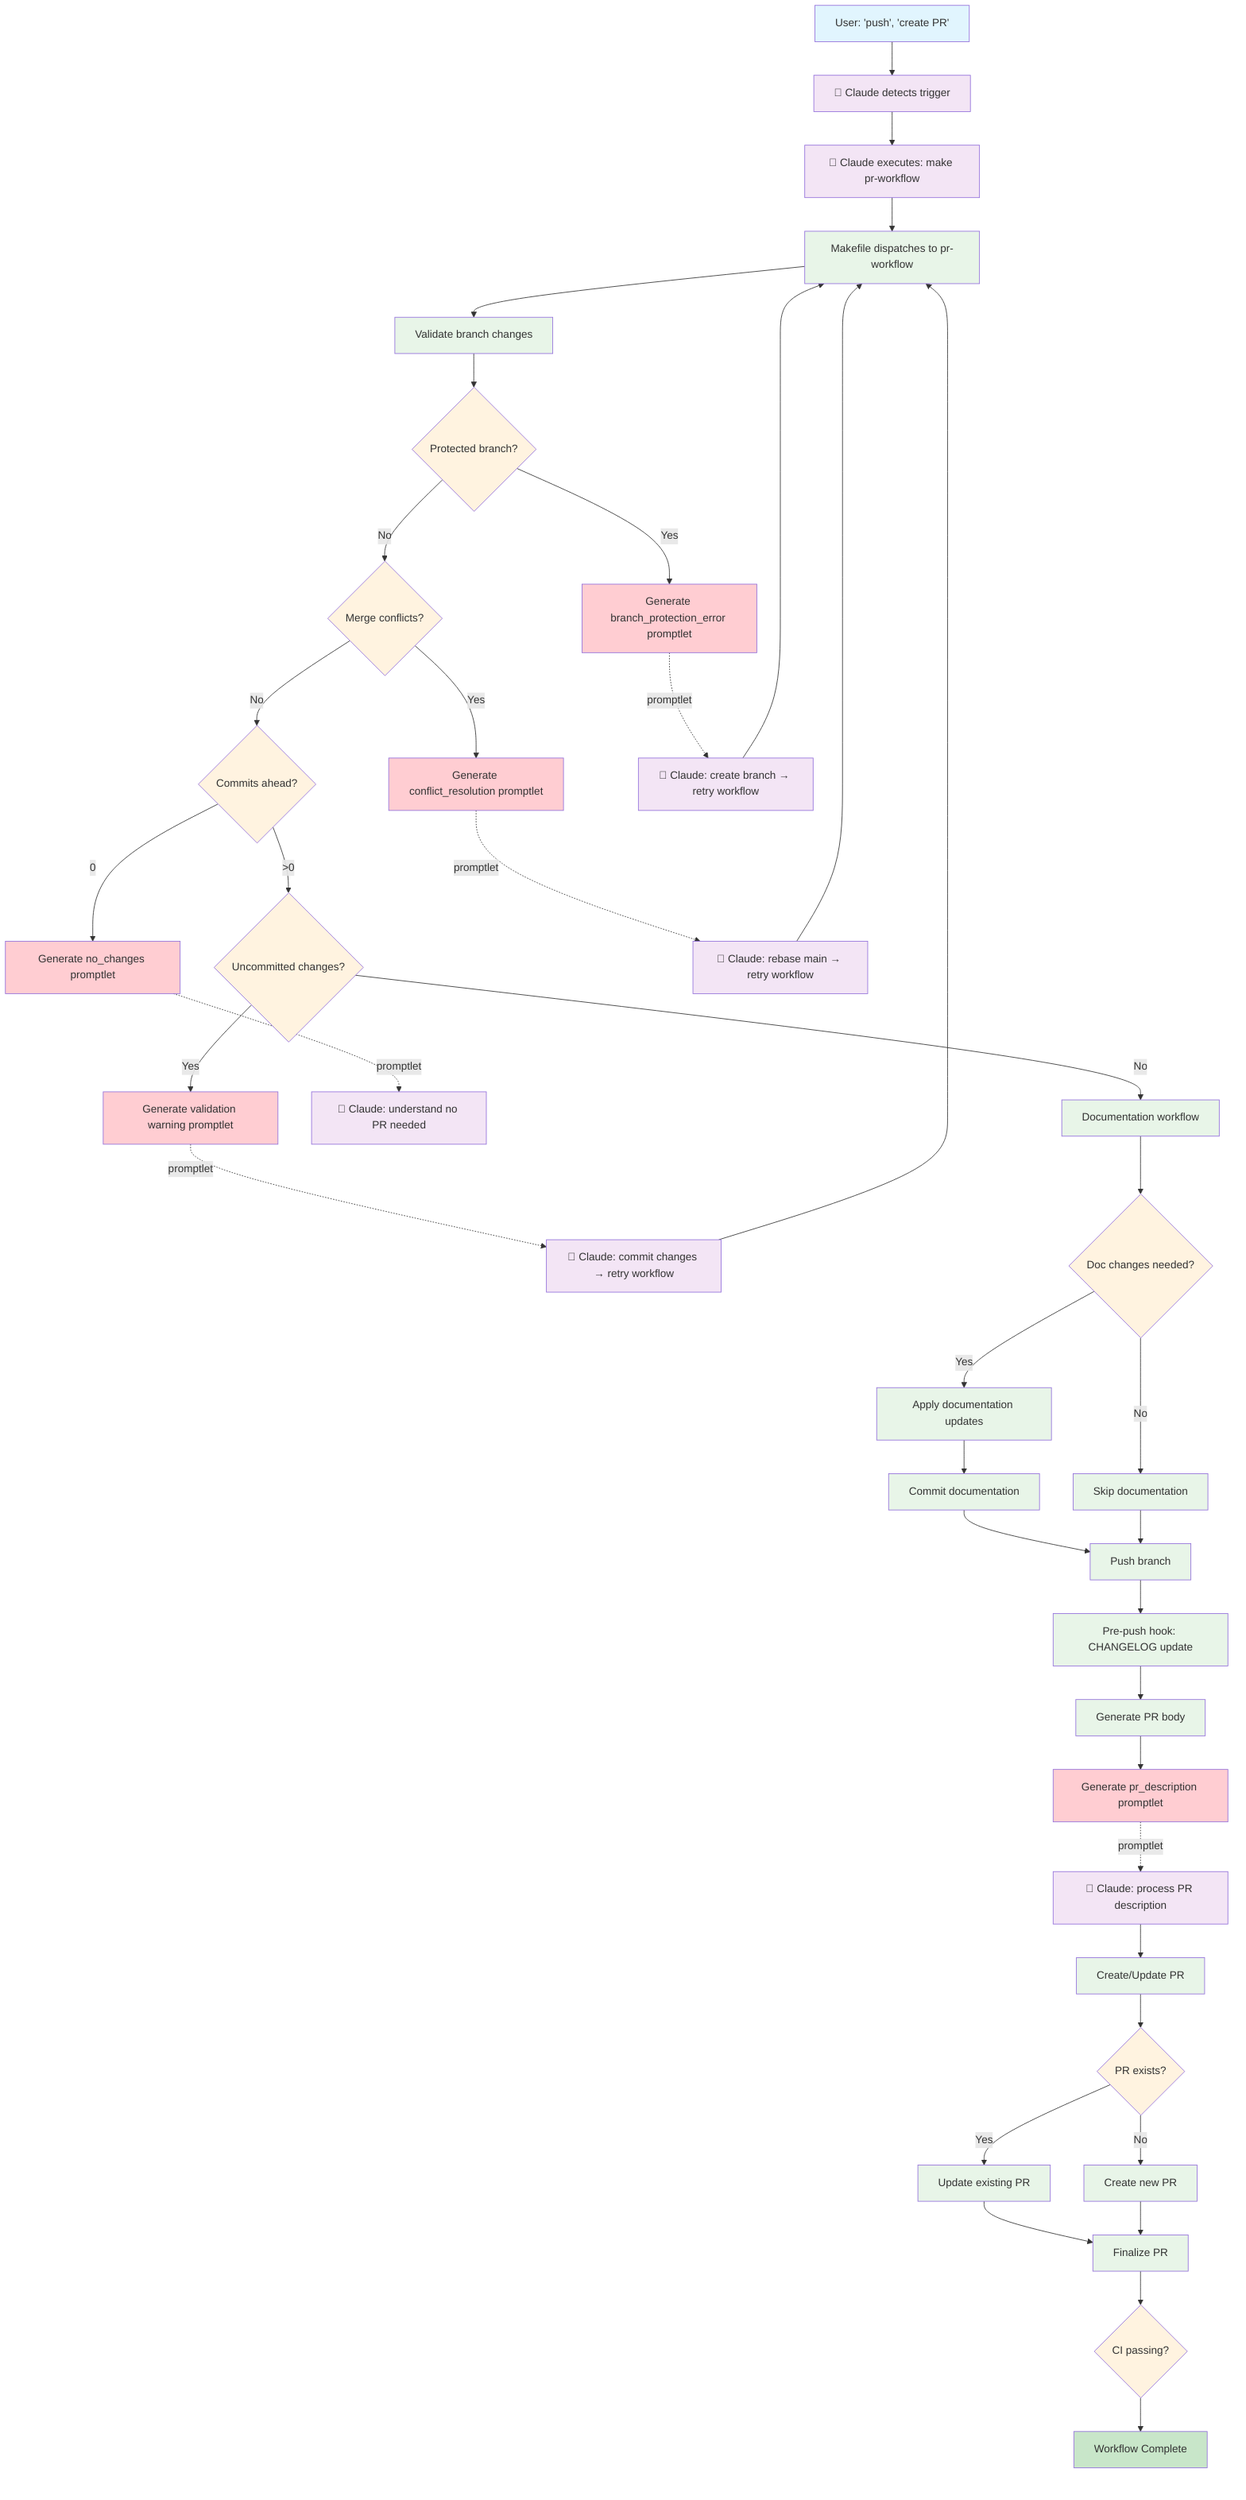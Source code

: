 graph TD
    %% Entry Point
    UserSays["User: 'push', 'create PR'"]
    ClaudeDetects["🤖 Claude detects trigger"]
    ClaudeExec["🤖 Claude executes: make pr-workflow"]

    %% Workflow Steps
    MakefilePR["Makefile dispatches to pr-workflow"]
    ValidateChanges["Validate branch changes"]

    %% Validation Decisions
    CheckBranch{Protected branch?}
    CheckConflicts{Merge conflicts?}
    CheckCommits{Commits ahead?}
    CheckUncommitted{Uncommitted changes?}

    %% Error Promptlets
    BranchError["Generate branch_protection_error promptlet"]
    ConflictError["Generate conflict_resolution promptlet"]
    NoChanges["Generate no_changes promptlet"]
    UncommittedPromptlet["Generate validation warning promptlet"]

    %% Claude Actions
    ClaudeCreatesBranch["🤖 Claude: create branch → retry workflow"]
    ClaudeResolves["🤖 Claude: rebase main → retry workflow"]
    ClaudeNoOp["🤖 Claude: understand no PR needed"]
    ClaudeCommitsFirst["🤖 Claude: commit changes → retry workflow"]

    %% Documentation Flow
    DocsWorkflow["Documentation workflow"]
    CheckDocNeeded{Doc changes needed?}
    ApplyDocs["Apply documentation updates"]
    CommitDocs["Commit documentation"]
    SkipDocs["Skip documentation"]

    %% Push & PR Creation
    PushBranch["Push branch"]
    PrePushHook["Pre-push hook: CHANGELOG update"]
    GeneratePRBody["Generate PR body"]
    PRBodyPromptlet["Generate pr_description promptlet"]
    ClaudeProcessesPR["🤖 Claude: process PR description"]
    CreatePR["Create/Update PR"]
    CheckExistingPR{PR exists?}
    UpdatePR["Update existing PR"]
    NewPR["Create new PR"]

    %% Finalization
    FinalizePR["Finalize PR"]
    CheckCI{CI passing?}
    WorkflowComplete["Workflow Complete"]

    %% Entry Flow
    UserSays --> ClaudeDetects
    ClaudeDetects --> ClaudeExec
    ClaudeExec --> MakefilePR

    %% Workflow Flow
    MakefilePR --> ValidateChanges

    %% Validation Flow
    ValidateChanges --> CheckBranch
    CheckBranch -->|Yes| BranchError
    CheckBranch -->|No| CheckConflicts
    CheckConflicts -->|Yes| ConflictError
    CheckConflicts -->|No| CheckCommits
    CheckCommits -->|0| NoChanges
    CheckCommits -->|>0| CheckUncommitted
    CheckUncommitted -->|Yes| UncommittedPromptlet
    CheckUncommitted -->|No| DocsWorkflow

    %% Promptlet to Claude (ping-pong)
    BranchError -.->|promptlet| ClaudeCreatesBranch
    ConflictError -.->|promptlet| ClaudeResolves
    NoChanges -.->|promptlet| ClaudeNoOp
    UncommittedPromptlet -.->|promptlet| ClaudeCommitsFirst

    %% Claude Re-entry Points
    ClaudeCreatesBranch --> MakefilePR
    ClaudeResolves --> MakefilePR
    ClaudeCommitsFirst --> MakefilePR

    %% Documentation Flow
    DocsWorkflow --> CheckDocNeeded
    CheckDocNeeded -->|Yes| ApplyDocs
    CheckDocNeeded -->|No| SkipDocs
    ApplyDocs --> CommitDocs
    CommitDocs --> PushBranch
    SkipDocs --> PushBranch

    %% Push & PR Flow
    PushBranch --> PrePushHook
    PrePushHook --> GeneratePRBody
    GeneratePRBody --> PRBodyPromptlet

    %% Claude PR Processing (ping-pong)
    PRBodyPromptlet -.->|promptlet| ClaudeProcessesPR
    ClaudeProcessesPR --> CreatePR

    %% PR Creation Flow
    CreatePR --> CheckExistingPR
    CheckExistingPR -->|Yes| UpdatePR
    CheckExistingPR -->|No| NewPR
    UpdatePR --> FinalizePR
    NewPR --> FinalizePR

    %% Finalization
    FinalizePR --> CheckCI
    CheckCI --> WorkflowComplete

    %% Styling - Using Original Color Scheme
    classDef userLayer fill:#e1f5fe
    classDef agentLayer fill:#f3e5f5
    classDef processStep fill:#e8f5e8
    classDef decisionNode fill:#fff3e0
    classDef errorNode fill:#ffcdd2
    classDef successNode fill:#c8e6c9

    %% User Interaction (Blue)
    class UserSays userLayer

    %% Claude/Agent Actions (Purple)
    class ClaudeDetects,ClaudeExec,ClaudeCreatesBranch,ClaudeResolves,ClaudeNoOp,ClaudeCommitsFirst,ClaudeProcessesPR agentLayer

    %% Script Execution (Green)
    class MakefilePR,ValidateChanges,DocsWorkflow,ApplyDocs,CommitDocs,SkipDocs,PushBranch,PrePushHook,GeneratePRBody,CreatePR,UpdatePR,NewPR,FinalizePR processStep

    %% Decision Points (Yellow)
    class CheckBranch,CheckConflicts,CheckCommits,CheckUncommitted,CheckDocNeeded,CheckExistingPR,CheckCI decisionNode

    %% Promptlets (Red)
    class BranchError,ConflictError,NoChanges,UncommittedPromptlet,PRBodyPromptlet errorNode

    %% Success/Complete (Green)
    class WorkflowComplete successNode